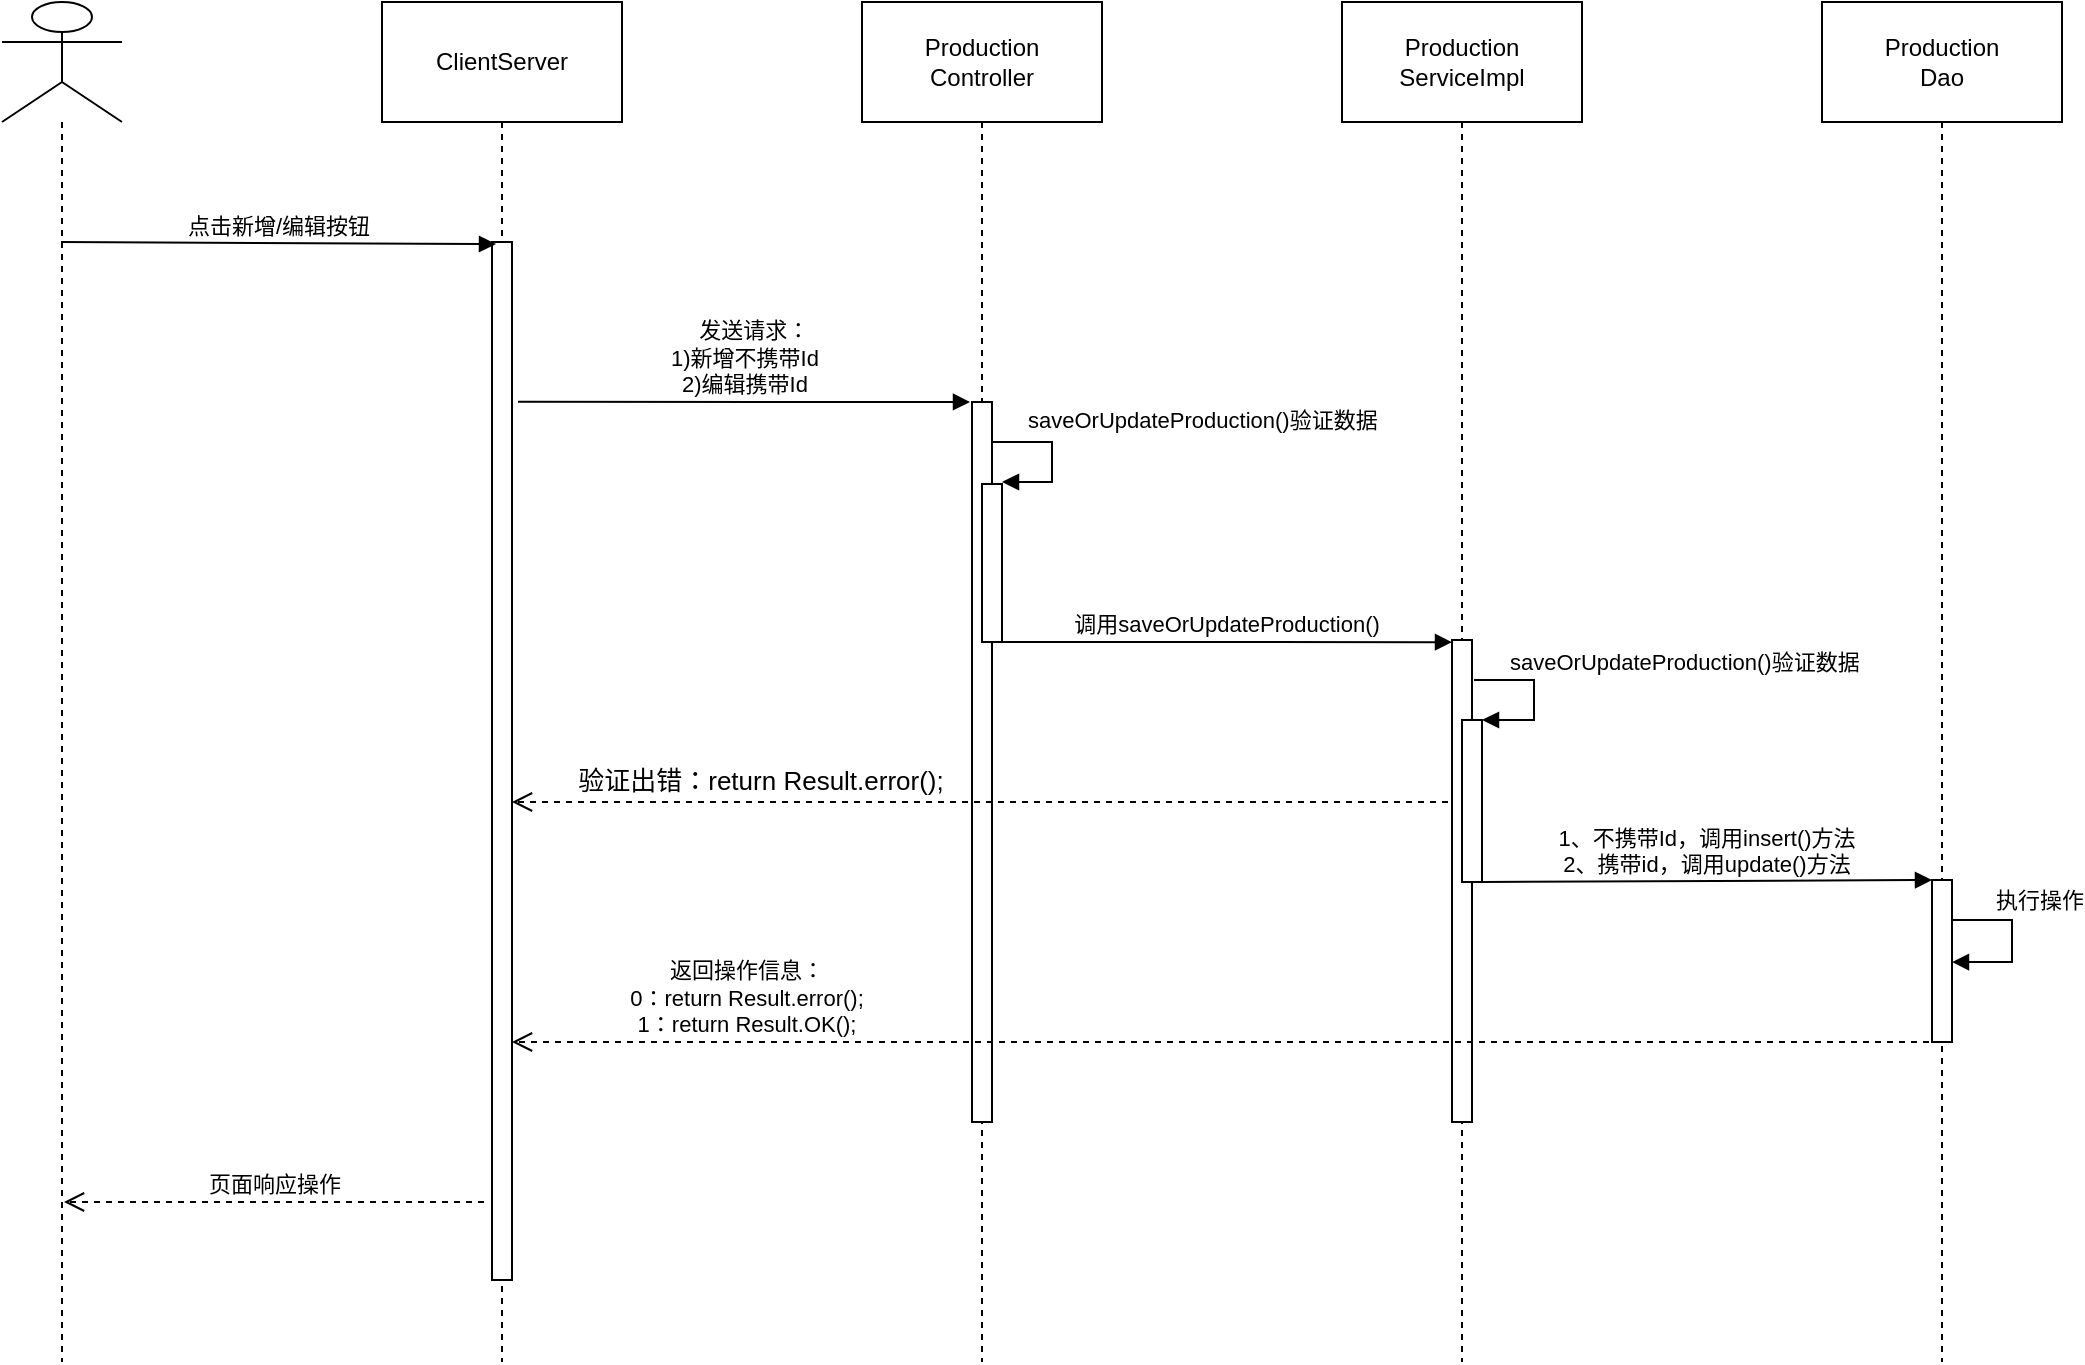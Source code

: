 <mxfile version="20.1.1" type="github">
  <diagram id="j4TvrrBdSwMLVQ22CCwC" name="第 1 页">
    <mxGraphModel dx="1422" dy="786" grid="1" gridSize="10" guides="1" tooltips="1" connect="1" arrows="1" fold="1" page="1" pageScale="1" pageWidth="1654" pageHeight="2336" math="0" shadow="0">
      <root>
        <mxCell id="0" />
        <mxCell id="1" parent="0" />
        <mxCell id="BvN8Ly658PgCMxztOEhY-12" value="" style="shape=umlLifeline;participant=umlActor;perimeter=lifelinePerimeter;whiteSpace=wrap;html=1;container=1;collapsible=0;recursiveResize=0;verticalAlign=top;spacingTop=36;outlineConnect=0;size=60;" vertex="1" parent="1">
          <mxGeometry x="209" y="200" width="60" height="680" as="geometry" />
        </mxCell>
        <mxCell id="BvN8Ly658PgCMxztOEhY-13" value="ClientServer" style="shape=umlLifeline;perimeter=lifelinePerimeter;whiteSpace=wrap;html=1;container=1;collapsible=0;recursiveResize=0;outlineConnect=0;size=60;" vertex="1" parent="1">
          <mxGeometry x="399" y="200" width="120" height="680" as="geometry" />
        </mxCell>
        <mxCell id="BvN8Ly658PgCMxztOEhY-46" value="" style="html=1;points=[];perimeter=orthogonalPerimeter;" vertex="1" parent="BvN8Ly658PgCMxztOEhY-13">
          <mxGeometry x="55" y="120" width="10" height="519" as="geometry" />
        </mxCell>
        <mxCell id="BvN8Ly658PgCMxztOEhY-14" value="Production&lt;br&gt;ServiceImpl" style="shape=umlLifeline;perimeter=lifelinePerimeter;whiteSpace=wrap;html=1;container=1;collapsible=0;recursiveResize=0;outlineConnect=0;size=60;" vertex="1" parent="1">
          <mxGeometry x="879" y="200" width="120" height="680" as="geometry" />
        </mxCell>
        <mxCell id="BvN8Ly658PgCMxztOEhY-41" value="" style="html=1;points=[];perimeter=orthogonalPerimeter;" vertex="1" parent="BvN8Ly658PgCMxztOEhY-14">
          <mxGeometry x="55" y="319" width="10" height="241" as="geometry" />
        </mxCell>
        <mxCell id="BvN8Ly658PgCMxztOEhY-42" value="" style="html=1;points=[];perimeter=orthogonalPerimeter;" vertex="1" parent="BvN8Ly658PgCMxztOEhY-14">
          <mxGeometry x="60" y="359" width="10" height="81" as="geometry" />
        </mxCell>
        <mxCell id="BvN8Ly658PgCMxztOEhY-43" value="saveOrUpdateProduction()验证数据" style="edgeStyle=orthogonalEdgeStyle;html=1;align=left;spacingLeft=2;endArrow=block;rounded=0;entryX=1;entryY=0;" edge="1" target="BvN8Ly658PgCMxztOEhY-42" parent="BvN8Ly658PgCMxztOEhY-14">
          <mxGeometry x="-0.632" y="9" relative="1" as="geometry">
            <mxPoint x="66" y="339" as="sourcePoint" />
            <Array as="points">
              <mxPoint x="96" y="339" />
            </Array>
            <mxPoint as="offset" />
          </mxGeometry>
        </mxCell>
        <mxCell id="BvN8Ly658PgCMxztOEhY-16" value="Production&lt;br&gt;Controller" style="shape=umlLifeline;perimeter=lifelinePerimeter;whiteSpace=wrap;html=1;container=1;collapsible=0;recursiveResize=0;outlineConnect=0;size=60;" vertex="1" parent="1">
          <mxGeometry x="639" y="200" width="120" height="680" as="geometry" />
        </mxCell>
        <mxCell id="BvN8Ly658PgCMxztOEhY-31" value="" style="html=1;points=[];perimeter=orthogonalPerimeter;" vertex="1" parent="BvN8Ly658PgCMxztOEhY-16">
          <mxGeometry x="55" y="200" width="10" height="360" as="geometry" />
        </mxCell>
        <mxCell id="BvN8Ly658PgCMxztOEhY-34" value="" style="html=1;points=[];perimeter=orthogonalPerimeter;" vertex="1" parent="BvN8Ly658PgCMxztOEhY-16">
          <mxGeometry x="60" y="241" width="10" height="79" as="geometry" />
        </mxCell>
        <mxCell id="BvN8Ly658PgCMxztOEhY-35" value="saveOrUpdateProduction()验证数据" style="edgeStyle=orthogonalEdgeStyle;html=1;align=left;spacingLeft=2;endArrow=block;rounded=0;" edge="1" parent="BvN8Ly658PgCMxztOEhY-16">
          <mxGeometry x="-0.62" y="11" relative="1" as="geometry">
            <mxPoint x="65" y="221" as="sourcePoint" />
            <Array as="points">
              <mxPoint x="65" y="220" />
              <mxPoint x="95" y="220" />
              <mxPoint x="95" y="240" />
            </Array>
            <mxPoint x="70" y="240" as="targetPoint" />
            <mxPoint as="offset" />
          </mxGeometry>
        </mxCell>
        <mxCell id="BvN8Ly658PgCMxztOEhY-30" value="点击新增/编辑按钮" style="html=1;verticalAlign=bottom;endArrow=block;rounded=0;entryX=0.2;entryY=0.002;entryDx=0;entryDy=0;entryPerimeter=0;" edge="1" parent="1" target="BvN8Ly658PgCMxztOEhY-46">
          <mxGeometry width="80" relative="1" as="geometry">
            <mxPoint x="238.5" y="320" as="sourcePoint" />
            <mxPoint x="459" y="320" as="targetPoint" />
            <Array as="points" />
          </mxGeometry>
        </mxCell>
        <mxCell id="BvN8Ly658PgCMxztOEhY-32" value="&lt;span style=&quot;text-align: left;&quot;&gt;&amp;nbsp; &amp;nbsp;发送请求：&lt;/span&gt;&lt;br style=&quot;text-align: left;&quot;&gt;&lt;span style=&quot;text-align: left;&quot;&gt;1)新增不携带Id&lt;/span&gt;&lt;br style=&quot;text-align: left;&quot;&gt;&lt;span style=&quot;text-align: left;&quot;&gt;2)编辑携带Id&lt;/span&gt;" style="html=1;verticalAlign=bottom;endArrow=block;entryX=0;entryY=0;rounded=0;exitX=1.4;exitY=0.154;exitDx=0;exitDy=0;exitPerimeter=0;" edge="1" parent="1">
          <mxGeometry relative="1" as="geometry">
            <mxPoint x="467" y="399.926" as="sourcePoint" />
            <mxPoint x="693" y="400.0" as="targetPoint" />
          </mxGeometry>
        </mxCell>
        <mxCell id="BvN8Ly658PgCMxztOEhY-33" value="&lt;font style=&quot;font-size: 13px;&quot;&gt;验证出错：return Result.error();&lt;/font&gt;" style="html=1;verticalAlign=bottom;endArrow=open;dashed=1;endSize=8;rounded=0;" edge="1" parent="1">
          <mxGeometry x="0.47" relative="1" as="geometry">
            <mxPoint x="464" y="600" as="targetPoint" />
            <mxPoint x="932" y="600" as="sourcePoint" />
            <mxPoint as="offset" />
          </mxGeometry>
        </mxCell>
        <mxCell id="BvN8Ly658PgCMxztOEhY-37" value="调用saveOrUpdateProduction()" style="html=1;verticalAlign=bottom;endArrow=block;rounded=0;entryX=0;entryY=0.013;entryDx=0;entryDy=0;entryPerimeter=0;" edge="1" parent="1">
          <mxGeometry width="80" relative="1" as="geometry">
            <mxPoint x="709" y="520" as="sourcePoint" />
            <mxPoint x="934" y="520.093" as="targetPoint" />
          </mxGeometry>
        </mxCell>
        <mxCell id="BvN8Ly658PgCMxztOEhY-40" value="Production&lt;br&gt;Dao" style="shape=umlLifeline;perimeter=lifelinePerimeter;whiteSpace=wrap;html=1;container=1;collapsible=0;recursiveResize=0;outlineConnect=0;size=60;" vertex="1" parent="1">
          <mxGeometry x="1119" y="200" width="120" height="680" as="geometry" />
        </mxCell>
        <mxCell id="BvN8Ly658PgCMxztOEhY-47" value="" style="html=1;points=[];perimeter=orthogonalPerimeter;" vertex="1" parent="BvN8Ly658PgCMxztOEhY-40">
          <mxGeometry x="55" y="439" width="10" height="81" as="geometry" />
        </mxCell>
        <mxCell id="BvN8Ly658PgCMxztOEhY-49" value="执行操作" style="edgeStyle=orthogonalEdgeStyle;html=1;align=left;spacingLeft=2;endArrow=block;rounded=0;entryX=1;entryY=0.513;entryDx=0;entryDy=0;entryPerimeter=0;" edge="1" parent="BvN8Ly658PgCMxztOEhY-40">
          <mxGeometry x="-0.573" y="10" relative="1" as="geometry">
            <mxPoint x="65" y="459" as="sourcePoint" />
            <Array as="points">
              <mxPoint x="95" y="459" />
              <mxPoint x="95" y="480" />
            </Array>
            <mxPoint x="65" y="480.04" as="targetPoint" />
            <mxPoint as="offset" />
          </mxGeometry>
        </mxCell>
        <mxCell id="BvN8Ly658PgCMxztOEhY-45" value="1、不携带Id，调用insert()方法&lt;br&gt;2、携带id，调用update()方法" style="html=1;verticalAlign=bottom;endArrow=block;rounded=0;entryX=0;entryY=0;entryDx=0;entryDy=0;entryPerimeter=0;" edge="1" parent="1" target="BvN8Ly658PgCMxztOEhY-47">
          <mxGeometry width="80" relative="1" as="geometry">
            <mxPoint x="949" y="640" as="sourcePoint" />
            <mxPoint x="1169" y="640" as="targetPoint" />
          </mxGeometry>
        </mxCell>
        <mxCell id="BvN8Ly658PgCMxztOEhY-52" value="返回操作信息：&lt;br&gt;0：return Result.error();&lt;br&gt;1：return Result.OK();" style="html=1;verticalAlign=bottom;endArrow=open;dashed=1;endSize=8;rounded=0;entryX=1;entryY=1;entryDx=0;entryDy=0;entryPerimeter=0;" edge="1" parent="1" source="BvN8Ly658PgCMxztOEhY-40">
          <mxGeometry x="0.675" relative="1" as="geometry">
            <mxPoint x="694" y="720" as="sourcePoint" />
            <mxPoint x="464" y="720" as="targetPoint" />
            <mxPoint x="1" as="offset" />
          </mxGeometry>
        </mxCell>
        <mxCell id="BvN8Ly658PgCMxztOEhY-53" value="页面响应操作" style="html=1;verticalAlign=bottom;endArrow=open;dashed=1;endSize=8;rounded=0;entryX=1;entryY=1;entryDx=0;entryDy=0;entryPerimeter=0;" edge="1" parent="1">
          <mxGeometry relative="1" as="geometry">
            <mxPoint x="450" y="800" as="sourcePoint" />
            <mxPoint x="240" y="800" as="targetPoint" />
          </mxGeometry>
        </mxCell>
      </root>
    </mxGraphModel>
  </diagram>
</mxfile>
